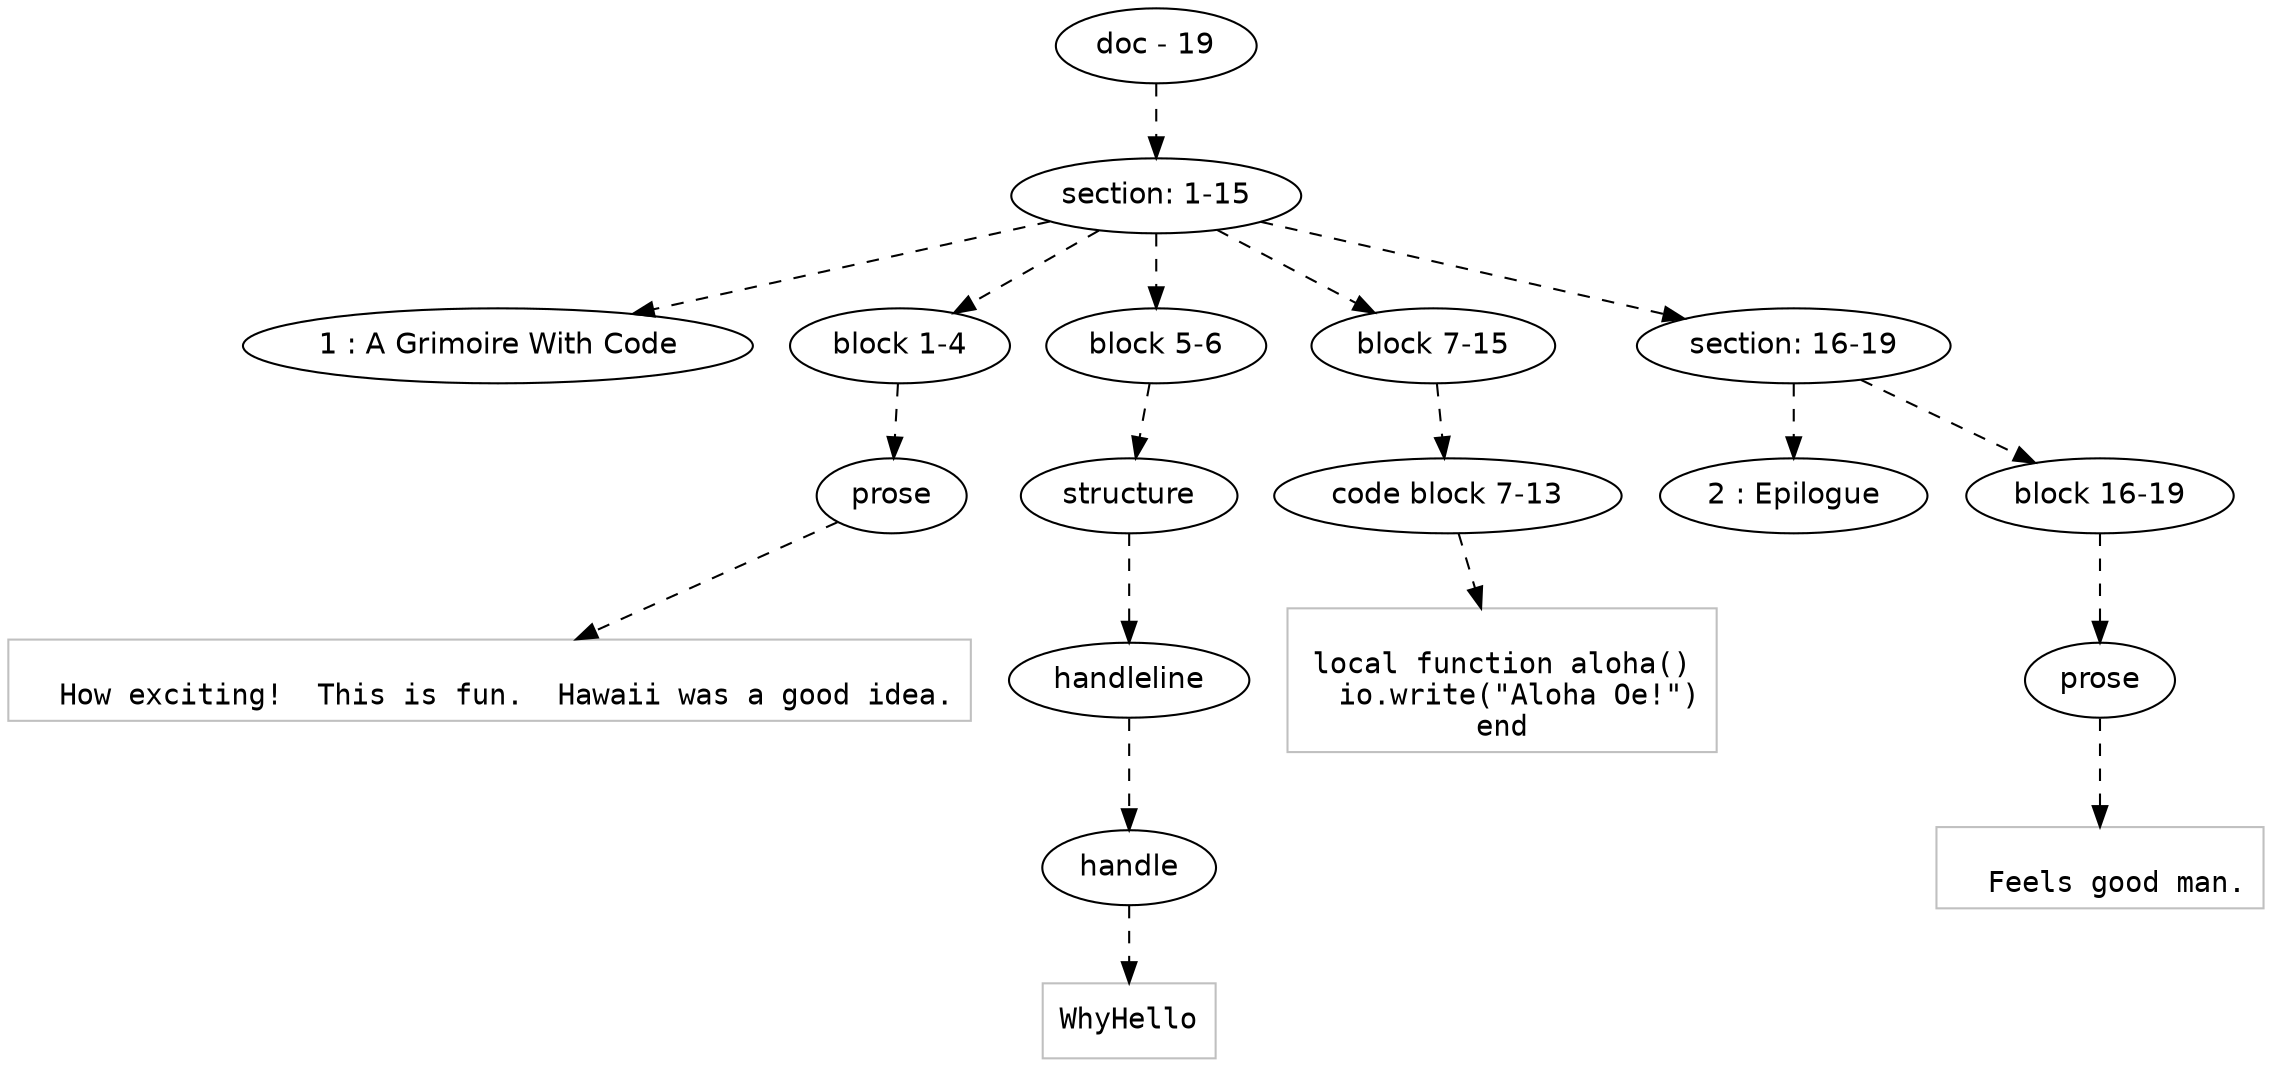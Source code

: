 digraph hierarchy {

node [fontname=Helvetica]
edge [style=dashed]

doc_0 [label="doc - 19"]


doc_0 -> { section_1}
{rank=same; section_1}

section_1 [label="section: 1-15"]


section_1 -> { header_2 block_3 block_4 block_5 section_6}
{rank=same; header_2 block_3 block_4 block_5 section_6}

header_2 [label="1 : A Grimoire With Code"]

block_3 [label="block 1-4"]

block_4 [label="block 5-6"]

block_5 [label="block 7-15"]

section_6 [label="section: 16-19"]


block_3 -> { prose_7}
{rank=same; prose_7}

prose_7 [label="prose"]


prose_7 -> leaf_8
leaf_8  [color=Gray,shape=rectangle,fontname=Inconsolata,label="
  How exciting!  This is fun.  Hawaii was a good idea.
"]
block_4 -> { structure_9}
{rank=same; structure_9}

structure_9 [label="structure"]


structure_9 -> { handleline_10}
{rank=same; handleline_10}

handleline_10 [label="handleline"]


handleline_10 -> { handle_11}
{rank=same; handle_11}

handle_11 [label="handle"]


handle_11 -> leaf_12
leaf_12  [color=Gray,shape=rectangle,fontname=Inconsolata,label="WhyHello"]
block_5 -> { codeblock_13}
{rank=same; codeblock_13}

codeblock_13 [label="code block 7-13"]


codeblock_13 -> leaf_14
leaf_14  [color=Gray,shape=rectangle,fontname=Inconsolata,label="
local function aloha()
  io.write(\"Aloha Oe!\")
end
"]
section_6 -> { header_15 block_16}
{rank=same; header_15 block_16}

header_15 [label="2 : Epilogue"]

block_16 [label="block 16-19"]


block_16 -> { prose_17}
{rank=same; prose_17}

prose_17 [label="prose"]


prose_17 -> leaf_18
leaf_18  [color=Gray,shape=rectangle,fontname=Inconsolata,label="
  Feels good man.
"]

}
